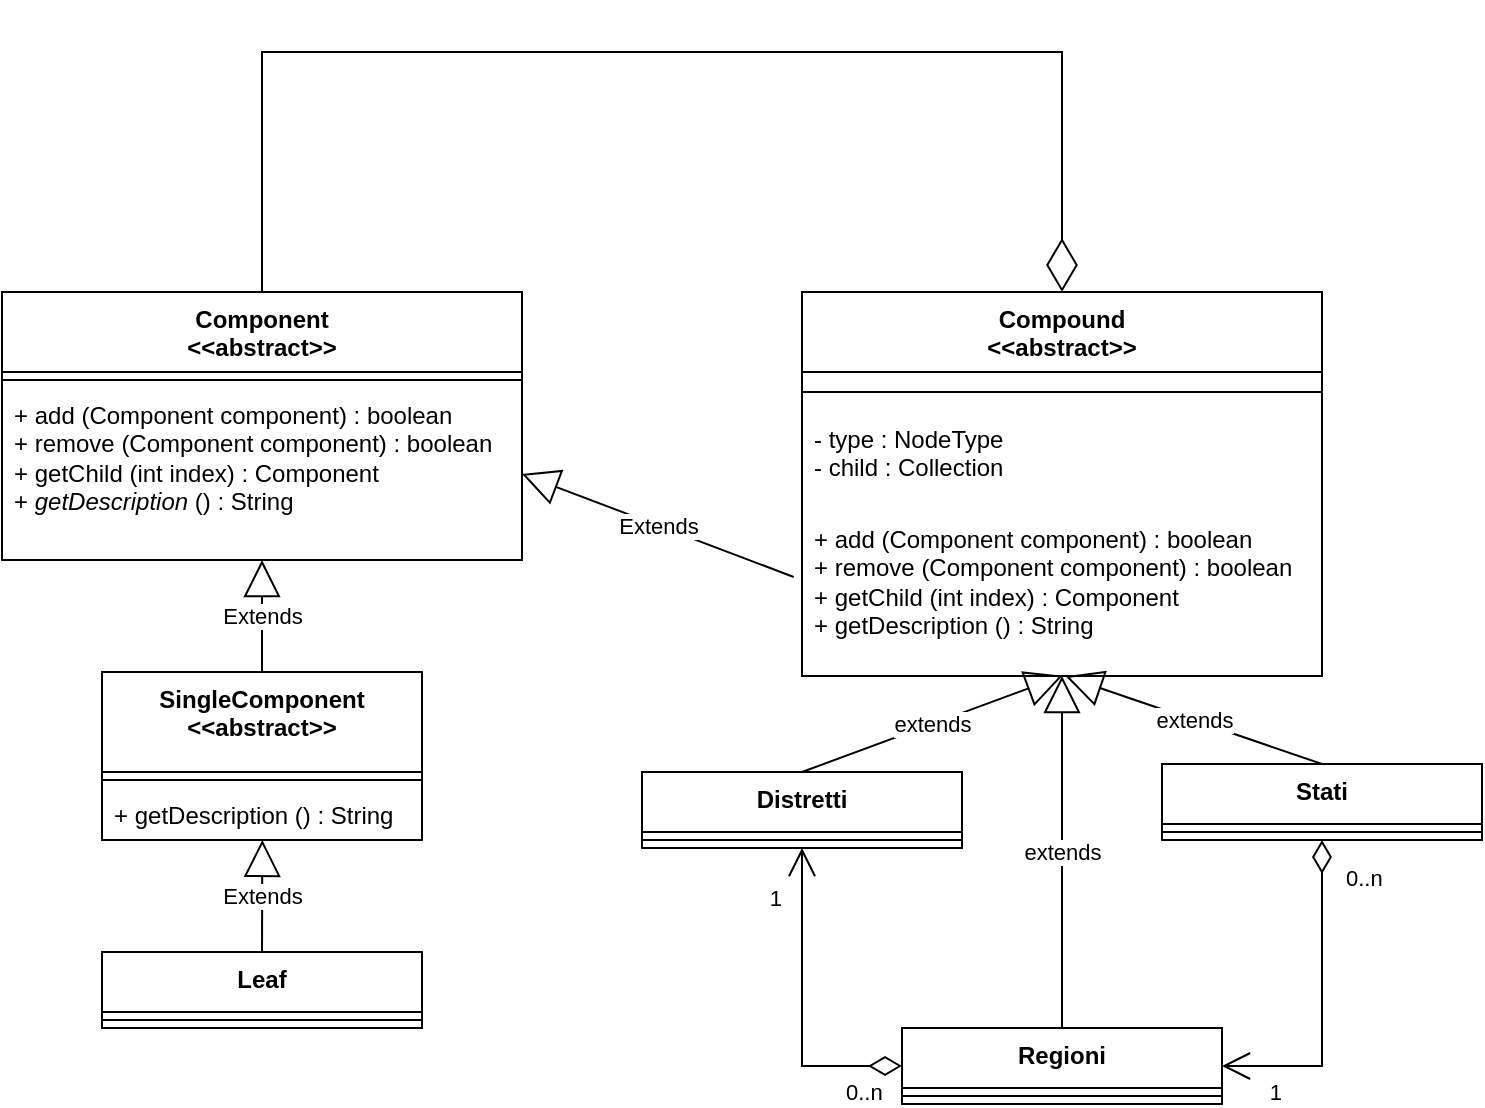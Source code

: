 <mxfile version="22.1.11" type="device">
  <diagram name="Pagina-1" id="3gEME28Wei9T5AP7KabL">
    <mxGraphModel dx="1223" dy="1942" grid="1" gridSize="10" guides="1" tooltips="1" connect="1" arrows="1" fold="1" page="1" pageScale="1" pageWidth="827" pageHeight="1169" math="0" shadow="0">
      <root>
        <mxCell id="0" />
        <mxCell id="1" parent="0" />
        <mxCell id="gu6TchWvHTXJe5LM5Ely-1" value="Component&lt;br&gt;&amp;lt;&amp;lt;abstract&amp;gt;&amp;gt;" style="swimlane;fontStyle=1;align=center;verticalAlign=top;childLayout=stackLayout;horizontal=1;startSize=40;horizontalStack=0;resizeParent=1;resizeParentMax=0;resizeLast=0;collapsible=1;marginBottom=0;whiteSpace=wrap;html=1;" vertex="1" parent="1">
          <mxGeometry x="40" y="-40" width="260" height="134" as="geometry" />
        </mxCell>
        <mxCell id="gu6TchWvHTXJe5LM5Ely-3" value="" style="line;strokeWidth=1;fillColor=none;align=left;verticalAlign=middle;spacingTop=-1;spacingLeft=3;spacingRight=3;rotatable=0;labelPosition=right;points=[];portConstraint=eastwest;strokeColor=inherit;" vertex="1" parent="gu6TchWvHTXJe5LM5Ely-1">
          <mxGeometry y="40" width="260" height="8" as="geometry" />
        </mxCell>
        <mxCell id="gu6TchWvHTXJe5LM5Ely-4" value="+ add (Component component) : boolean&lt;br&gt;+ remove (Component component) : boolean&lt;br&gt;+ getChild (int index) : Component&lt;br&gt;+ &lt;i&gt;getDescription&lt;/i&gt; () : String" style="text;strokeColor=none;fillColor=none;align=left;verticalAlign=top;spacingLeft=4;spacingRight=4;overflow=hidden;rotatable=0;points=[[0,0.5],[1,0.5]];portConstraint=eastwest;whiteSpace=wrap;html=1;" vertex="1" parent="gu6TchWvHTXJe5LM5Ely-1">
          <mxGeometry y="48" width="260" height="86" as="geometry" />
        </mxCell>
        <mxCell id="gu6TchWvHTXJe5LM5Ely-6" value="SingleComponent&lt;br&gt;&amp;lt;&amp;lt;abstract&amp;gt;&amp;gt;" style="swimlane;fontStyle=1;align=center;verticalAlign=top;childLayout=stackLayout;horizontal=1;startSize=50;horizontalStack=0;resizeParent=1;resizeParentMax=0;resizeLast=0;collapsible=1;marginBottom=0;whiteSpace=wrap;html=1;" vertex="1" parent="1">
          <mxGeometry x="90" y="150" width="160" height="84" as="geometry" />
        </mxCell>
        <mxCell id="gu6TchWvHTXJe5LM5Ely-8" value="" style="line;strokeWidth=1;fillColor=none;align=left;verticalAlign=middle;spacingTop=-1;spacingLeft=3;spacingRight=3;rotatable=0;labelPosition=right;points=[];portConstraint=eastwest;strokeColor=inherit;" vertex="1" parent="gu6TchWvHTXJe5LM5Ely-6">
          <mxGeometry y="50" width="160" height="8" as="geometry" />
        </mxCell>
        <mxCell id="gu6TchWvHTXJe5LM5Ely-9" value="+ getDescription () : String" style="text;strokeColor=none;fillColor=none;align=left;verticalAlign=top;spacingLeft=4;spacingRight=4;overflow=hidden;rotatable=0;points=[[0,0.5],[1,0.5]];portConstraint=eastwest;whiteSpace=wrap;html=1;" vertex="1" parent="gu6TchWvHTXJe5LM5Ely-6">
          <mxGeometry y="58" width="160" height="26" as="geometry" />
        </mxCell>
        <mxCell id="gu6TchWvHTXJe5LM5Ely-10" value="Compound&lt;br&gt;&amp;lt;&amp;lt;abstract&amp;gt;&amp;gt;" style="swimlane;fontStyle=1;align=center;verticalAlign=top;childLayout=stackLayout;horizontal=1;startSize=40;horizontalStack=0;resizeParent=1;resizeParentMax=0;resizeLast=0;collapsible=1;marginBottom=0;whiteSpace=wrap;html=1;" vertex="1" parent="1">
          <mxGeometry x="440" y="-40" width="260" height="192" as="geometry" />
        </mxCell>
        <mxCell id="gu6TchWvHTXJe5LM5Ely-12" value="" style="line;strokeWidth=1;fillColor=none;align=left;verticalAlign=middle;spacingTop=-1;spacingLeft=3;spacingRight=3;rotatable=0;labelPosition=right;points=[];portConstraint=eastwest;strokeColor=inherit;" vertex="1" parent="gu6TchWvHTXJe5LM5Ely-10">
          <mxGeometry y="40" width="260" height="20" as="geometry" />
        </mxCell>
        <mxCell id="gu6TchWvHTXJe5LM5Ely-38" value="- type : NodeType&lt;br&gt;- child : Collection" style="text;strokeColor=none;fillColor=none;align=left;verticalAlign=top;spacingLeft=4;spacingRight=4;overflow=hidden;rotatable=0;points=[[0,0.5],[1,0.5]];portConstraint=eastwest;whiteSpace=wrap;html=1;" vertex="1" parent="gu6TchWvHTXJe5LM5Ely-10">
          <mxGeometry y="60" width="260" height="50" as="geometry" />
        </mxCell>
        <mxCell id="gu6TchWvHTXJe5LM5Ely-13" value="+ add (Component component) : boolean&lt;br style=&quot;border-color: var(--border-color);&quot;&gt;+ remove (Component component) : boolean&lt;br style=&quot;border-color: var(--border-color);&quot;&gt;+ getChild (int index) : Component&lt;br style=&quot;border-color: var(--border-color);&quot;&gt;+&amp;nbsp;&lt;span style=&quot;border-color: var(--border-color);&quot;&gt;getDescription&lt;/span&gt;&amp;nbsp;() : String" style="text;strokeColor=none;fillColor=none;align=left;verticalAlign=top;spacingLeft=4;spacingRight=4;overflow=hidden;rotatable=0;points=[[0,0.5],[1,0.5]];portConstraint=eastwest;whiteSpace=wrap;html=1;" vertex="1" parent="gu6TchWvHTXJe5LM5Ely-10">
          <mxGeometry y="110" width="260" height="82" as="geometry" />
        </mxCell>
        <mxCell id="gu6TchWvHTXJe5LM5Ely-14" value="Leaf" style="swimlane;fontStyle=1;align=center;verticalAlign=top;childLayout=stackLayout;horizontal=1;startSize=30;horizontalStack=0;resizeParent=1;resizeParentMax=0;resizeLast=0;collapsible=1;marginBottom=0;whiteSpace=wrap;html=1;" vertex="1" parent="1">
          <mxGeometry x="90" y="290" width="160" height="38" as="geometry" />
        </mxCell>
        <mxCell id="gu6TchWvHTXJe5LM5Ely-15" value="" style="line;strokeWidth=1;fillColor=none;align=left;verticalAlign=middle;spacingTop=-1;spacingLeft=3;spacingRight=3;rotatable=0;labelPosition=right;points=[];portConstraint=eastwest;strokeColor=inherit;" vertex="1" parent="gu6TchWvHTXJe5LM5Ely-14">
          <mxGeometry y="30" width="160" height="8" as="geometry" />
        </mxCell>
        <mxCell id="gu6TchWvHTXJe5LM5Ely-17" value="" style="endArrow=diamondThin;endFill=0;endSize=24;html=1;rounded=0;entryX=0.5;entryY=0;entryDx=0;entryDy=0;exitX=0.5;exitY=0;exitDx=0;exitDy=0;" edge="1" parent="1" source="gu6TchWvHTXJe5LM5Ely-1" target="gu6TchWvHTXJe5LM5Ely-10">
          <mxGeometry width="160" relative="1" as="geometry">
            <mxPoint x="370" y="190" as="sourcePoint" />
            <mxPoint x="530" y="190" as="targetPoint" />
            <Array as="points">
              <mxPoint x="170" y="-160" />
              <mxPoint x="360" y="-160" />
              <mxPoint x="570" y="-160" />
            </Array>
          </mxGeometry>
        </mxCell>
        <mxCell id="gu6TchWvHTXJe5LM5Ely-18" value="Extends" style="endArrow=block;endSize=16;endFill=0;html=1;rounded=0;entryX=1;entryY=0.5;entryDx=0;entryDy=0;exitX=-0.016;exitY=0.396;exitDx=0;exitDy=0;exitPerimeter=0;" edge="1" parent="1" source="gu6TchWvHTXJe5LM5Ely-13" target="gu6TchWvHTXJe5LM5Ely-4">
          <mxGeometry width="160" relative="1" as="geometry">
            <mxPoint x="340" y="130" as="sourcePoint" />
            <mxPoint x="500" y="130" as="targetPoint" />
          </mxGeometry>
        </mxCell>
        <mxCell id="gu6TchWvHTXJe5LM5Ely-19" value="Extends" style="endArrow=block;endSize=16;endFill=0;html=1;rounded=0;entryX=0.5;entryY=1;entryDx=0;entryDy=0;exitX=0.5;exitY=0;exitDx=0;exitDy=0;" edge="1" parent="1" source="gu6TchWvHTXJe5LM5Ely-6" target="gu6TchWvHTXJe5LM5Ely-1">
          <mxGeometry width="160" relative="1" as="geometry">
            <mxPoint x="446" y="50" as="sourcePoint" />
            <mxPoint x="310" y="51" as="targetPoint" />
          </mxGeometry>
        </mxCell>
        <mxCell id="gu6TchWvHTXJe5LM5Ely-20" value="Extends" style="endArrow=block;endSize=16;endFill=0;html=1;rounded=0;entryX=0.501;entryY=0.998;entryDx=0;entryDy=0;exitX=0.5;exitY=0;exitDx=0;exitDy=0;entryPerimeter=0;" edge="1" parent="1" source="gu6TchWvHTXJe5LM5Ely-14" target="gu6TchWvHTXJe5LM5Ely-9">
          <mxGeometry width="160" relative="1" as="geometry">
            <mxPoint x="350" y="276" as="sourcePoint" />
            <mxPoint x="350" y="210" as="targetPoint" />
          </mxGeometry>
        </mxCell>
        <mxCell id="gu6TchWvHTXJe5LM5Ely-22" value="Distretti" style="swimlane;fontStyle=1;align=center;verticalAlign=top;childLayout=stackLayout;horizontal=1;startSize=30;horizontalStack=0;resizeParent=1;resizeParentMax=0;resizeLast=0;collapsible=1;marginBottom=0;whiteSpace=wrap;html=1;" vertex="1" parent="1">
          <mxGeometry x="360" y="200" width="160" height="38" as="geometry" />
        </mxCell>
        <mxCell id="gu6TchWvHTXJe5LM5Ely-23" value="" style="line;strokeWidth=1;fillColor=none;align=left;verticalAlign=middle;spacingTop=-1;spacingLeft=3;spacingRight=3;rotatable=0;labelPosition=right;points=[];portConstraint=eastwest;strokeColor=inherit;" vertex="1" parent="gu6TchWvHTXJe5LM5Ely-22">
          <mxGeometry y="30" width="160" height="8" as="geometry" />
        </mxCell>
        <mxCell id="gu6TchWvHTXJe5LM5Ely-24" value="extends" style="endArrow=block;endSize=16;endFill=0;html=1;rounded=0;entryX=0.501;entryY=0.999;entryDx=0;entryDy=0;exitX=0.5;exitY=0;exitDx=0;exitDy=0;entryPerimeter=0;" edge="1" parent="1" source="gu6TchWvHTXJe5LM5Ely-22" target="gu6TchWvHTXJe5LM5Ely-13">
          <mxGeometry width="160" relative="1" as="geometry">
            <mxPoint x="430" y="166" as="sourcePoint" />
            <mxPoint x="430" y="110" as="targetPoint" />
          </mxGeometry>
        </mxCell>
        <mxCell id="gu6TchWvHTXJe5LM5Ely-25" value="Regioni" style="swimlane;fontStyle=1;align=center;verticalAlign=top;childLayout=stackLayout;horizontal=1;startSize=30;horizontalStack=0;resizeParent=1;resizeParentMax=0;resizeLast=0;collapsible=1;marginBottom=0;whiteSpace=wrap;html=1;" vertex="1" parent="1">
          <mxGeometry x="490" y="328" width="160" height="38" as="geometry" />
        </mxCell>
        <mxCell id="gu6TchWvHTXJe5LM5Ely-26" value="" style="line;strokeWidth=1;fillColor=none;align=left;verticalAlign=middle;spacingTop=-1;spacingLeft=3;spacingRight=3;rotatable=0;labelPosition=right;points=[];portConstraint=eastwest;strokeColor=inherit;" vertex="1" parent="gu6TchWvHTXJe5LM5Ely-25">
          <mxGeometry y="30" width="160" height="8" as="geometry" />
        </mxCell>
        <mxCell id="gu6TchWvHTXJe5LM5Ely-27" value="extends" style="endArrow=block;endSize=16;endFill=0;html=1;rounded=0;exitX=0.5;exitY=0;exitDx=0;exitDy=0;entryX=0.5;entryY=1;entryDx=0;entryDy=0;entryPerimeter=0;" edge="1" parent="1" source="gu6TchWvHTXJe5LM5Ely-25" target="gu6TchWvHTXJe5LM5Ely-13">
          <mxGeometry width="160" relative="1" as="geometry">
            <mxPoint x="500" y="346" as="sourcePoint" />
            <mxPoint x="570" y="90" as="targetPoint" />
          </mxGeometry>
        </mxCell>
        <mxCell id="gu6TchWvHTXJe5LM5Ely-28" value="Stati" style="swimlane;fontStyle=1;align=center;verticalAlign=top;childLayout=stackLayout;horizontal=1;startSize=30;horizontalStack=0;resizeParent=1;resizeParentMax=0;resizeLast=0;collapsible=1;marginBottom=0;whiteSpace=wrap;html=1;" vertex="1" parent="1">
          <mxGeometry x="620" y="196" width="160" height="38" as="geometry" />
        </mxCell>
        <mxCell id="gu6TchWvHTXJe5LM5Ely-29" value="" style="line;strokeWidth=1;fillColor=none;align=left;verticalAlign=middle;spacingTop=-1;spacingLeft=3;spacingRight=3;rotatable=0;labelPosition=right;points=[];portConstraint=eastwest;strokeColor=inherit;" vertex="1" parent="gu6TchWvHTXJe5LM5Ely-28">
          <mxGeometry y="30" width="160" height="8" as="geometry" />
        </mxCell>
        <mxCell id="gu6TchWvHTXJe5LM5Ely-30" value="extends" style="endArrow=block;endSize=16;endFill=0;html=1;rounded=0;exitX=0.5;exitY=0;exitDx=0;exitDy=0;entryX=0.507;entryY=1.002;entryDx=0;entryDy=0;entryPerimeter=0;" edge="1" parent="1" source="gu6TchWvHTXJe5LM5Ely-28" target="gu6TchWvHTXJe5LM5Ely-13">
          <mxGeometry width="160" relative="1" as="geometry">
            <mxPoint x="450" y="186" as="sourcePoint" />
            <mxPoint x="570" y="90" as="targetPoint" />
          </mxGeometry>
        </mxCell>
        <mxCell id="gu6TchWvHTXJe5LM5Ely-31" value="" style="endArrow=open;html=1;endSize=12;startArrow=diamondThin;startSize=14;startFill=0;edgeStyle=orthogonalEdgeStyle;rounded=0;exitX=0.5;exitY=1;exitDx=0;exitDy=0;entryX=1;entryY=0.5;entryDx=0;entryDy=0;" edge="1" parent="1" source="gu6TchWvHTXJe5LM5Ely-28" target="gu6TchWvHTXJe5LM5Ely-25">
          <mxGeometry relative="1" as="geometry">
            <mxPoint x="380" y="280" as="sourcePoint" />
            <mxPoint x="540" y="280" as="targetPoint" />
          </mxGeometry>
        </mxCell>
        <mxCell id="gu6TchWvHTXJe5LM5Ely-32" value="0..n" style="edgeLabel;resizable=0;html=1;align=left;verticalAlign=top;" connectable="0" vertex="1" parent="gu6TchWvHTXJe5LM5Ely-31">
          <mxGeometry x="-1" relative="1" as="geometry">
            <mxPoint x="10" y="6" as="offset" />
          </mxGeometry>
        </mxCell>
        <mxCell id="gu6TchWvHTXJe5LM5Ely-33" value="1" style="edgeLabel;resizable=0;html=1;align=right;verticalAlign=top;" connectable="0" vertex="1" parent="gu6TchWvHTXJe5LM5Ely-31">
          <mxGeometry x="1" relative="1" as="geometry">
            <mxPoint x="30" as="offset" />
          </mxGeometry>
        </mxCell>
        <mxCell id="gu6TchWvHTXJe5LM5Ely-34" value="" style="endArrow=open;html=1;endSize=12;startArrow=diamondThin;startSize=14;startFill=0;edgeStyle=orthogonalEdgeStyle;rounded=0;exitX=0;exitY=0.5;exitDx=0;exitDy=0;entryX=0.5;entryY=1;entryDx=0;entryDy=0;" edge="1" parent="1" source="gu6TchWvHTXJe5LM5Ely-25" target="gu6TchWvHTXJe5LM5Ely-22">
          <mxGeometry relative="1" as="geometry">
            <mxPoint x="710" y="244" as="sourcePoint" />
            <mxPoint x="660" y="357" as="targetPoint" />
          </mxGeometry>
        </mxCell>
        <mxCell id="gu6TchWvHTXJe5LM5Ely-35" value="0..n" style="edgeLabel;resizable=0;html=1;align=left;verticalAlign=top;" connectable="0" vertex="1" parent="gu6TchWvHTXJe5LM5Ely-34">
          <mxGeometry x="-1" relative="1" as="geometry">
            <mxPoint x="-30" as="offset" />
          </mxGeometry>
        </mxCell>
        <mxCell id="gu6TchWvHTXJe5LM5Ely-36" value="1" style="edgeLabel;resizable=0;html=1;align=right;verticalAlign=top;" connectable="0" vertex="1" parent="gu6TchWvHTXJe5LM5Ely-34">
          <mxGeometry x="1" relative="1" as="geometry">
            <mxPoint x="-10" y="12" as="offset" />
          </mxGeometry>
        </mxCell>
      </root>
    </mxGraphModel>
  </diagram>
</mxfile>
